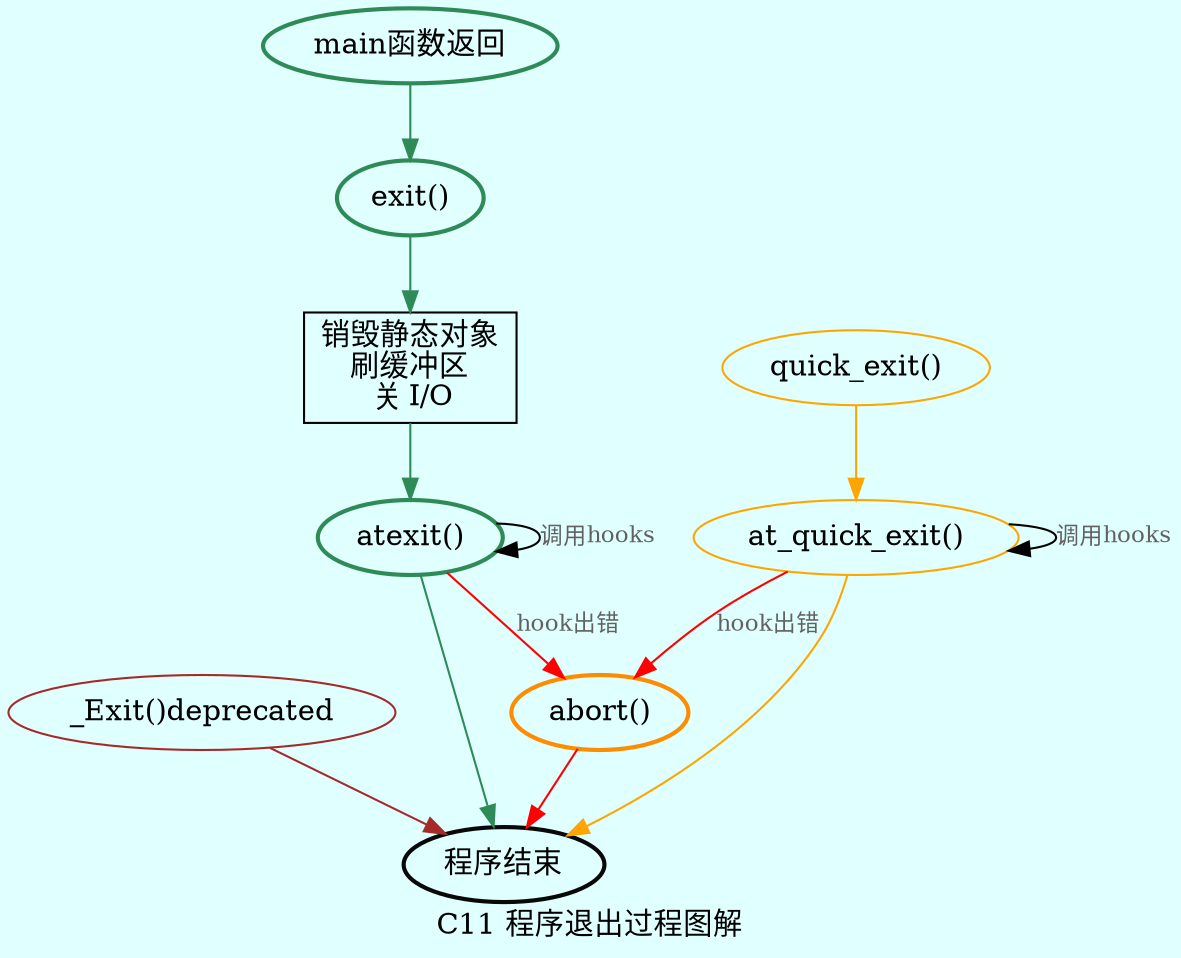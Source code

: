 digraph c11_when_program_exit{
  graph[label="C11 程序退出过程图解",bgcolor="lightcyan"]
  mainReturn [label="main函数返回",color=seagreen,penwidth=2]
  exit [label="exit()",color=seagreen,penwidth=2]
  _Exit [label="_Exit()deprecated",color=brown]
  normalExit [label="销毁静态对象\n刷缓冲区\n 关 I/O",shape=box]
  atexit [label="atexit()",color=seagreen,penwidth=2]
  quick_exit [label="quick_exit()",color="orange"]
  at_quick_exit [label="at_quick_exit()",color=orange]
  abort [label="abort()",color=darkorange,penwidth=2]
  end [label="程序结束",color=gray3,penwidth=2]


  mainReturn ->  exit -> normalExit -> atexit -> end [color=seagreen4];
  abort -> end[color=red];
  atexit -> atexit[label="调用hooks",fontsize=11, fontcolor=gray38]
  atexit -> abort[label="hook出错",color=red, fontsize=11,fontcolor=gray38];

  quick_exit -> at_quick_exit -> end[color=orange];
  at_quick_exit -> at_quick_exit[label="调用hooks",fontsize=11, fontcolor=gray38]
  at_quick_exit -> abort[label="hook出错",color=red, fontsize=11,fontcolor=gray38];

  _Exit -> end[color=brown];

}